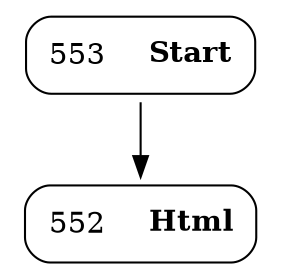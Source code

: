 digraph ast {
node [shape=none];
552 [label=<<TABLE border='1' cellspacing='0' cellpadding='10' style='rounded' ><TR><TD border='0'>552</TD><TD border='0'><B>Html</B></TD></TR></TABLE>>];
553 [label=<<TABLE border='1' cellspacing='0' cellpadding='10' style='rounded' ><TR><TD border='0'>553</TD><TD border='0'><B>Start</B></TD></TR></TABLE>>];
553 -> 552 [weight=2];
}
